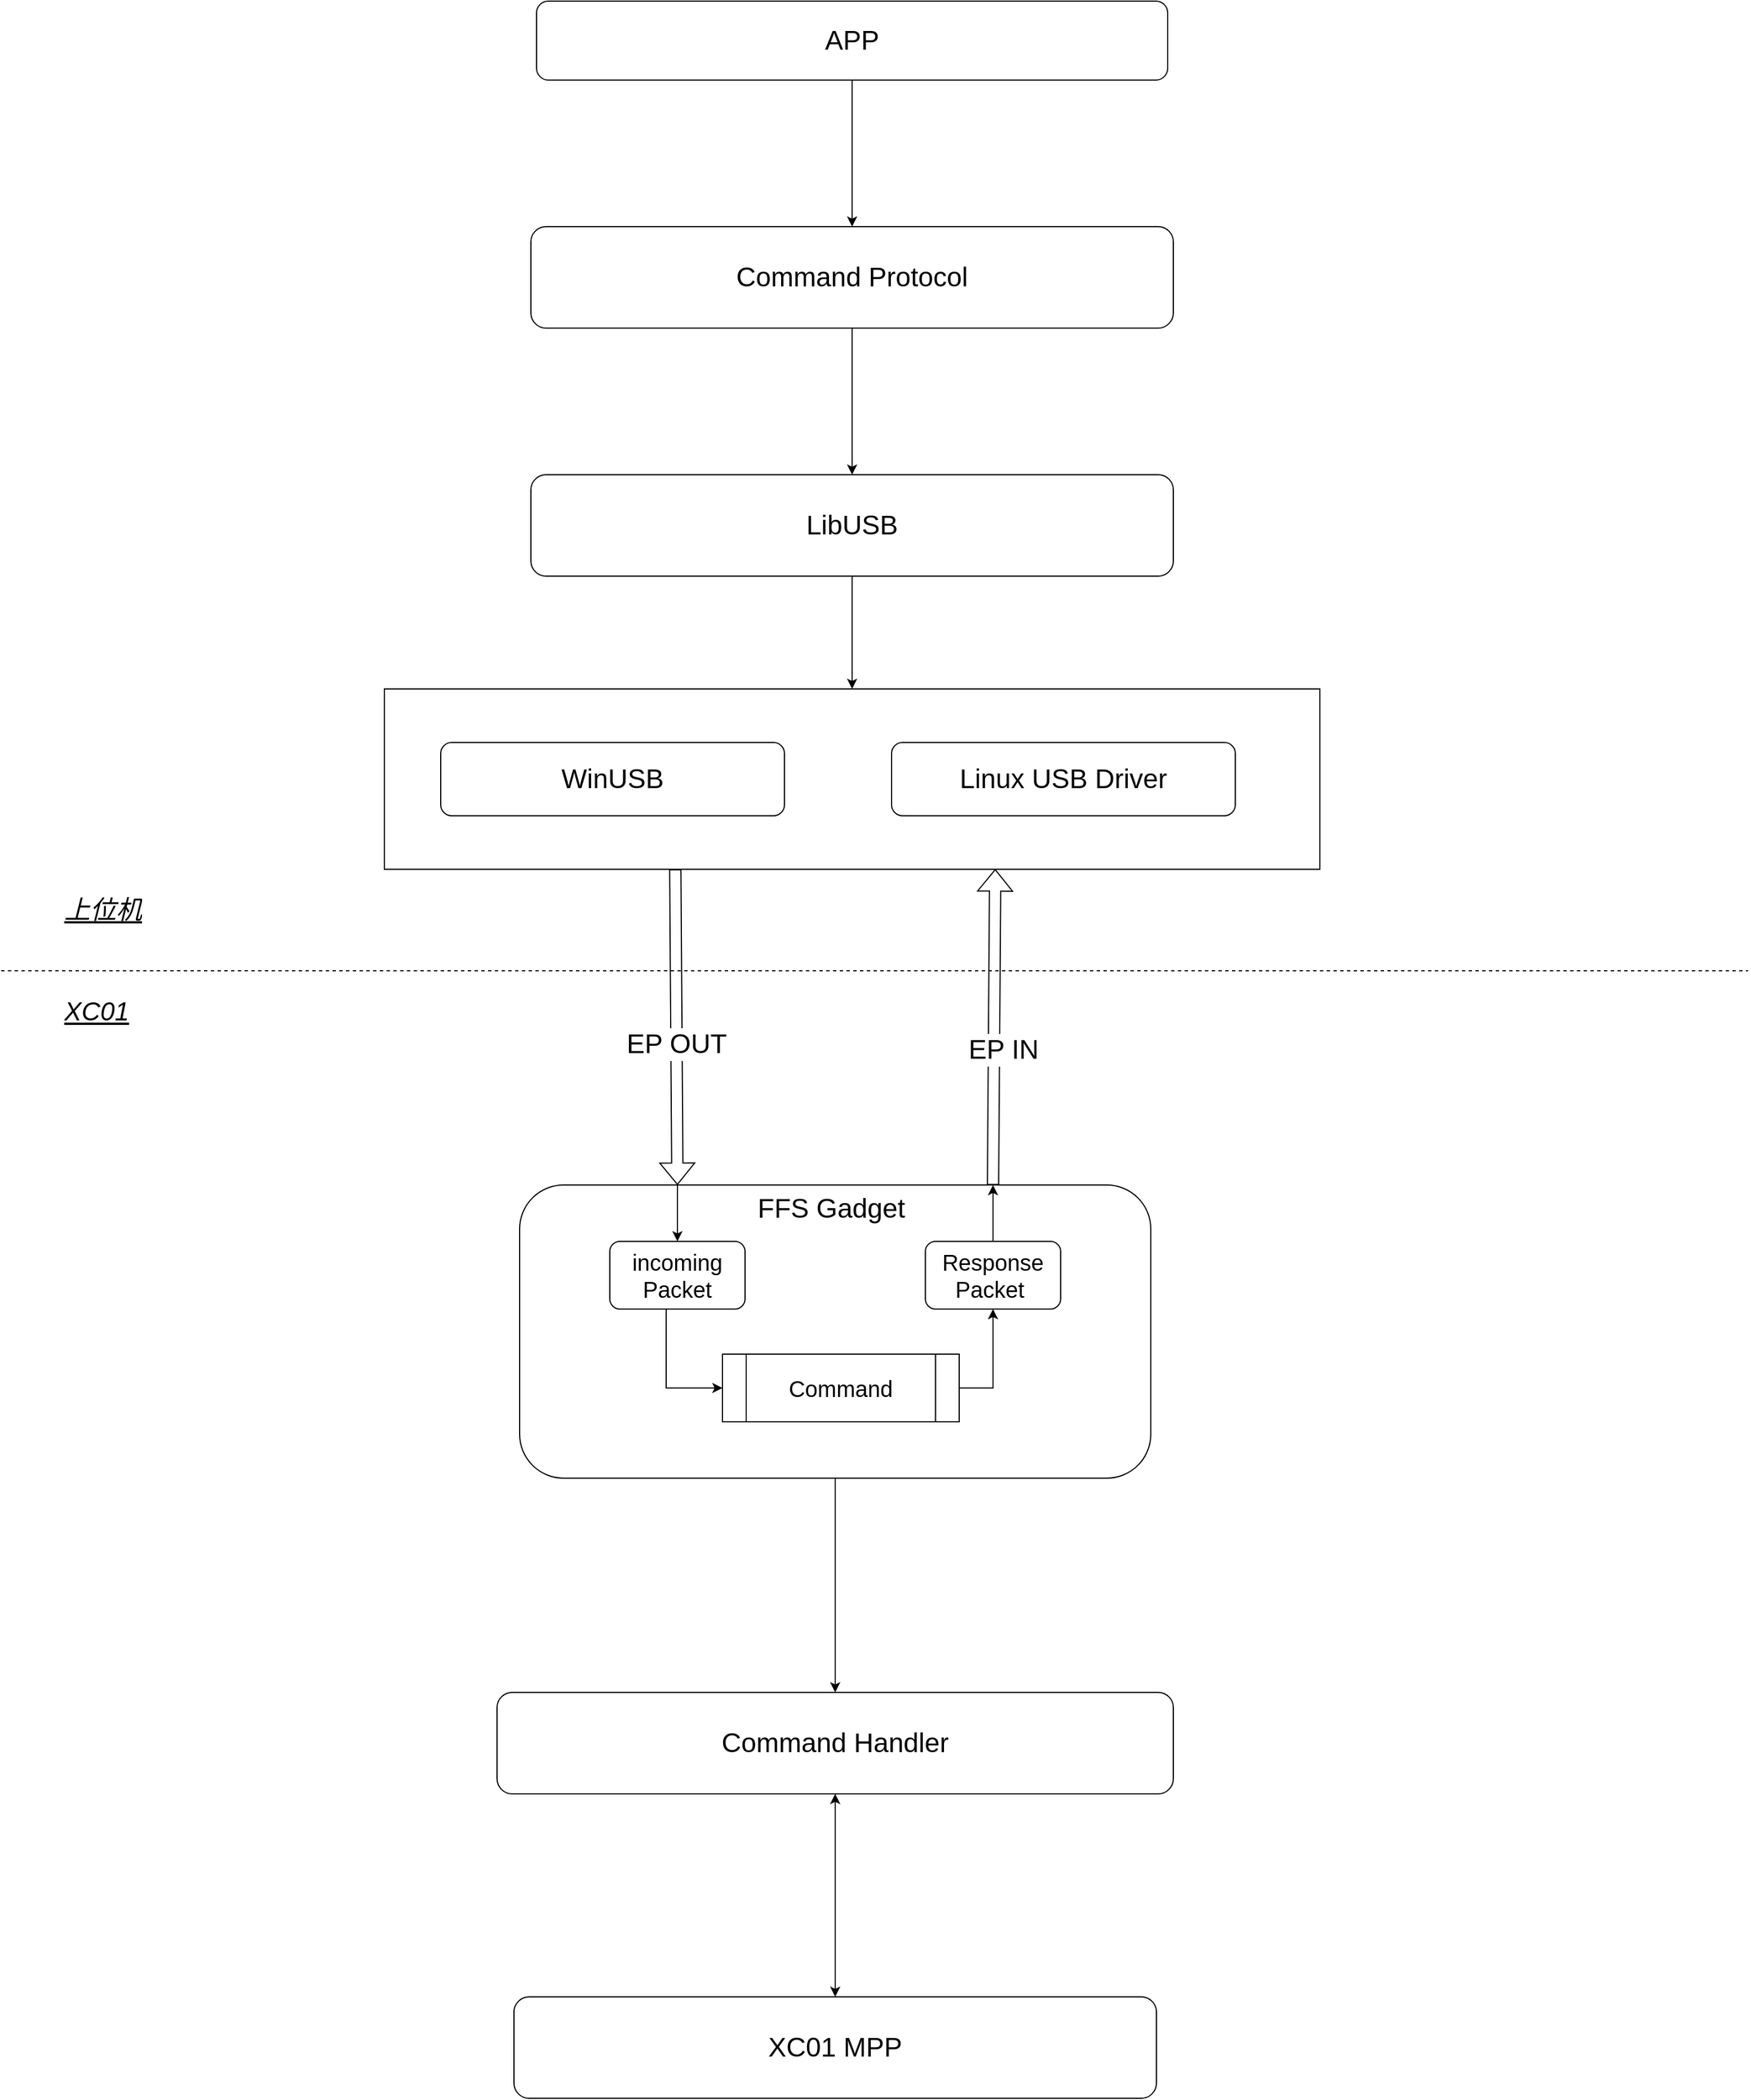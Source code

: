 <mxfile version="28.2.8" pages="3">
  <diagram name="FFS" id="xO1hG09yD8zbr8L9JOpW">
    <mxGraphModel dx="2946" dy="1147" grid="1" gridSize="10" guides="1" tooltips="1" connect="1" arrows="1" fold="1" page="1" pageScale="1" pageWidth="2336" pageHeight="1654" math="0" shadow="0">
      <root>
        <mxCell id="0" />
        <mxCell id="1" parent="0" />
        <mxCell id="1RuYlpBUtR536Ol2ZMXw-3" value="" style="rounded=0;whiteSpace=wrap;html=1;" parent="1" vertex="1">
          <mxGeometry x="420" y="650" width="830" height="160" as="geometry" />
        </mxCell>
        <mxCell id="1RuYlpBUtR536Ol2ZMXw-21" style="edgeStyle=orthogonalEdgeStyle;rounded=0;orthogonalLoop=1;jettySize=auto;html=1;entryX=0.5;entryY=0;entryDx=0;entryDy=0;" parent="1" source="A9W1U1RT0fFgxs20qrhL-8" target="1RuYlpBUtR536Ol2ZMXw-18" edge="1">
          <mxGeometry relative="1" as="geometry" />
        </mxCell>
        <mxCell id="A9W1U1RT0fFgxs20qrhL-8" value="FFS Gadget&amp;nbsp;" style="rounded=1;whiteSpace=wrap;html=1;fontSize=24;labelPosition=center;verticalLabelPosition=middle;align=center;verticalAlign=top;" parent="1" vertex="1">
          <mxGeometry x="540" y="1090" width="560" height="260" as="geometry" />
        </mxCell>
        <mxCell id="1RuYlpBUtR536Ol2ZMXw-16" value="" style="edgeStyle=orthogonalEdgeStyle;rounded=0;orthogonalLoop=1;jettySize=auto;html=1;" parent="1" source="A9W1U1RT0fFgxs20qrhL-6" target="1RuYlpBUtR536Ol2ZMXw-3" edge="1">
          <mxGeometry relative="1" as="geometry" />
        </mxCell>
        <mxCell id="A9W1U1RT0fFgxs20qrhL-6" value="LibUSB" style="rounded=1;whiteSpace=wrap;html=1;fontSize=24;" parent="1" vertex="1">
          <mxGeometry x="550" y="460" width="570" height="90" as="geometry" />
        </mxCell>
        <mxCell id="A9W1U1RT0fFgxs20qrhL-7" value="WinUSB" style="rounded=1;whiteSpace=wrap;html=1;fontSize=24;" parent="1" vertex="1">
          <mxGeometry x="470" y="697.5" width="305" height="65" as="geometry" />
        </mxCell>
        <mxCell id="A9W1U1RT0fFgxs20qrhL-9" value="" style="shape=flexArrow;endArrow=classic;html=1;rounded=0;fontSize=19;entryX=0.25;entryY=0;entryDx=0;entryDy=0;exitX=0.311;exitY=1;exitDx=0;exitDy=0;exitPerimeter=0;" parent="1" source="1RuYlpBUtR536Ol2ZMXw-3" target="A9W1U1RT0fFgxs20qrhL-8" edge="1">
          <mxGeometry width="50" height="50" relative="1" as="geometry">
            <mxPoint x="680" y="910" as="sourcePoint" />
            <mxPoint x="830" y="1080" as="targetPoint" />
          </mxGeometry>
        </mxCell>
        <mxCell id="A9W1U1RT0fFgxs20qrhL-10" value="&lt;font style=&quot;font-size: 24px;&quot;&gt;EP OUT&lt;/font&gt;" style="edgeLabel;html=1;align=center;verticalAlign=middle;resizable=0;points=[];" parent="A9W1U1RT0fFgxs20qrhL-9" vertex="1" connectable="0">
          <mxGeometry x="0.108" relative="1" as="geometry">
            <mxPoint as="offset" />
          </mxGeometry>
        </mxCell>
        <mxCell id="A9W1U1RT0fFgxs20qrhL-12" value="" style="shape=flexArrow;endArrow=classic;html=1;rounded=0;exitX=0.75;exitY=0;exitDx=0;exitDy=0;entryX=0.653;entryY=0.999;entryDx=0;entryDy=0;entryPerimeter=0;" parent="1" source="A9W1U1RT0fFgxs20qrhL-8" target="1RuYlpBUtR536Ol2ZMXw-3" edge="1">
          <mxGeometry width="50" height="50" relative="1" as="geometry">
            <mxPoint x="890" y="1080" as="sourcePoint" />
            <mxPoint x="960" y="900" as="targetPoint" />
          </mxGeometry>
        </mxCell>
        <mxCell id="A9W1U1RT0fFgxs20qrhL-13" value="&lt;font style=&quot;font-size: 24px;&quot;&gt;EP IN&lt;/font&gt;" style="edgeLabel;html=1;align=center;verticalAlign=middle;resizable=0;points=[];" parent="A9W1U1RT0fFgxs20qrhL-12" vertex="1" connectable="0">
          <mxGeometry x="-0.141" y="-8" relative="1" as="geometry">
            <mxPoint as="offset" />
          </mxGeometry>
        </mxCell>
        <mxCell id="A9W1U1RT0fFgxs20qrhL-19" style="edgeStyle=orthogonalEdgeStyle;rounded=0;orthogonalLoop=1;jettySize=auto;html=1;entryX=0.5;entryY=1;entryDx=0;entryDy=0;exitX=1;exitY=0.5;exitDx=0;exitDy=0;" parent="1" source="A9W1U1RT0fFgxs20qrhL-15" target="A9W1U1RT0fFgxs20qrhL-17" edge="1">
          <mxGeometry relative="1" as="geometry" />
        </mxCell>
        <mxCell id="A9W1U1RT0fFgxs20qrhL-15" value="Command" style="shape=process;whiteSpace=wrap;html=1;backgroundOutline=1;fontSize=20;" parent="1" vertex="1">
          <mxGeometry x="720" y="1240" width="210" height="60" as="geometry" />
        </mxCell>
        <mxCell id="A9W1U1RT0fFgxs20qrhL-18" style="edgeStyle=orthogonalEdgeStyle;rounded=0;orthogonalLoop=1;jettySize=auto;html=1;entryX=0;entryY=0.5;entryDx=0;entryDy=0;exitX=0.417;exitY=1;exitDx=0;exitDy=0;exitPerimeter=0;" parent="1" source="A9W1U1RT0fFgxs20qrhL-16" target="A9W1U1RT0fFgxs20qrhL-15" edge="1">
          <mxGeometry relative="1" as="geometry" />
        </mxCell>
        <mxCell id="A9W1U1RT0fFgxs20qrhL-16" value="&lt;div&gt;incoming&lt;/div&gt;&lt;div&gt;Packet&lt;/div&gt;" style="rounded=1;whiteSpace=wrap;html=1;fontSize=20;" parent="1" vertex="1">
          <mxGeometry x="620" y="1140" width="120" height="60" as="geometry" />
        </mxCell>
        <mxCell id="A9W1U1RT0fFgxs20qrhL-17" value="&lt;div&gt;Response&lt;/div&gt;&lt;div&gt;Packet&amp;nbsp;&lt;/div&gt;" style="rounded=1;whiteSpace=wrap;html=1;fontSize=20;" parent="1" vertex="1">
          <mxGeometry x="900" y="1140" width="120" height="60" as="geometry" />
        </mxCell>
        <mxCell id="A9W1U1RT0fFgxs20qrhL-22" value="" style="endArrow=none;html=1;rounded=0;entryX=0.25;entryY=0;entryDx=0;entryDy=0;exitX=0.5;exitY=0;exitDx=0;exitDy=0;startArrow=classic;startFill=1;" parent="1" source="A9W1U1RT0fFgxs20qrhL-16" target="A9W1U1RT0fFgxs20qrhL-8" edge="1">
          <mxGeometry width="50" height="50" relative="1" as="geometry">
            <mxPoint x="730" y="1150" as="sourcePoint" />
            <mxPoint x="780" y="1100" as="targetPoint" />
          </mxGeometry>
        </mxCell>
        <mxCell id="A9W1U1RT0fFgxs20qrhL-24" value="" style="endArrow=classic;html=1;rounded=0;entryX=0.75;entryY=0;entryDx=0;entryDy=0;exitX=0.5;exitY=0;exitDx=0;exitDy=0;" parent="1" source="A9W1U1RT0fFgxs20qrhL-17" target="A9W1U1RT0fFgxs20qrhL-8" edge="1">
          <mxGeometry width="50" height="50" relative="1" as="geometry">
            <mxPoint x="900" y="1140" as="sourcePoint" />
            <mxPoint x="950" y="1090" as="targetPoint" />
          </mxGeometry>
        </mxCell>
        <mxCell id="1RuYlpBUtR536Ol2ZMXw-6" style="edgeStyle=orthogonalEdgeStyle;rounded=0;orthogonalLoop=1;jettySize=auto;html=1;" parent="1" source="A9W1U1RT0fFgxs20qrhL-26" target="1RuYlpBUtR536Ol2ZMXw-5" edge="1">
          <mxGeometry relative="1" as="geometry" />
        </mxCell>
        <mxCell id="A9W1U1RT0fFgxs20qrhL-26" value="APP" style="rounded=1;whiteSpace=wrap;html=1;fontSize=24;" parent="1" vertex="1">
          <mxGeometry x="555" y="40" width="560" height="70" as="geometry" />
        </mxCell>
        <mxCell id="1RuYlpBUtR536Ol2ZMXw-1" value="" style="endArrow=none;dashed=1;html=1;rounded=0;" parent="1" edge="1">
          <mxGeometry width="50" height="50" relative="1" as="geometry">
            <mxPoint x="80" y="900" as="sourcePoint" />
            <mxPoint x="1630" y="900" as="targetPoint" />
          </mxGeometry>
        </mxCell>
        <mxCell id="1RuYlpBUtR536Ol2ZMXw-4" value="Linux USB Driver" style="rounded=1;whiteSpace=wrap;html=1;fontSize=24;" parent="1" vertex="1">
          <mxGeometry x="870" y="697.5" width="305" height="65" as="geometry" />
        </mxCell>
        <mxCell id="1RuYlpBUtR536Ol2ZMXw-7" style="edgeStyle=orthogonalEdgeStyle;rounded=0;orthogonalLoop=1;jettySize=auto;html=1;exitX=0.5;exitY=1;exitDx=0;exitDy=0;" parent="1" source="1RuYlpBUtR536Ol2ZMXw-5" target="A9W1U1RT0fFgxs20qrhL-6" edge="1">
          <mxGeometry relative="1" as="geometry" />
        </mxCell>
        <mxCell id="1RuYlpBUtR536Ol2ZMXw-5" value="Command Protocol" style="rounded=1;whiteSpace=wrap;html=1;fontSize=24;" parent="1" vertex="1">
          <mxGeometry x="550" y="240" width="570" height="90" as="geometry" />
        </mxCell>
        <mxCell id="1RuYlpBUtR536Ol2ZMXw-20" style="edgeStyle=orthogonalEdgeStyle;rounded=0;orthogonalLoop=1;jettySize=auto;html=1;endArrow=classic;endFill=1;startArrow=classic;startFill=1;" parent="1" source="1RuYlpBUtR536Ol2ZMXw-18" target="1RuYlpBUtR536Ol2ZMXw-19" edge="1">
          <mxGeometry relative="1" as="geometry" />
        </mxCell>
        <mxCell id="1RuYlpBUtR536Ol2ZMXw-18" value="Command Handler" style="rounded=1;whiteSpace=wrap;html=1;fontSize=24;" parent="1" vertex="1">
          <mxGeometry x="520" y="1540" width="600" height="90" as="geometry" />
        </mxCell>
        <mxCell id="1RuYlpBUtR536Ol2ZMXw-19" value="XC01 MPP" style="rounded=1;whiteSpace=wrap;html=1;fontSize=24;" parent="1" vertex="1">
          <mxGeometry x="535" y="1810" width="570" height="90" as="geometry" />
        </mxCell>
        <mxCell id="W3mPrOQ4A8Gr7AaiAr3W-1" value="上位机" style="text;strokeColor=none;fillColor=none;align=left;verticalAlign=middle;spacingLeft=4;spacingRight=4;overflow=hidden;points=[[0,0.5],[1,0.5]];portConstraint=eastwest;rotatable=0;whiteSpace=wrap;html=1;fontSize=23;fontStyle=6" parent="1" vertex="1">
          <mxGeometry x="130" y="830" width="130" height="30" as="geometry" />
        </mxCell>
        <mxCell id="W3mPrOQ4A8Gr7AaiAr3W-4" value="XC01" style="text;strokeColor=none;fillColor=none;align=left;verticalAlign=middle;spacingLeft=4;spacingRight=4;overflow=hidden;points=[[0,0.5],[1,0.5]];portConstraint=eastwest;rotatable=0;whiteSpace=wrap;html=1;fontSize=23;fontStyle=6" parent="1" vertex="1">
          <mxGeometry x="130" y="920" width="130" height="30" as="geometry" />
        </mxCell>
      </root>
    </mxGraphModel>
  </diagram>
  <diagram id="mphLCNWzSj4KMByreF-g" name="UVC">
    <mxGraphModel dx="2455" dy="956" grid="1" gridSize="10" guides="1" tooltips="1" connect="1" arrows="1" fold="1" page="1" pageScale="1" pageWidth="2336" pageHeight="1654" math="0" shadow="0">
      <root>
        <mxCell id="0" />
        <mxCell id="1" parent="0" />
        <mxCell id="Rmbo9vdcKQEDcf3I-WAo-34" value="UVC" style="rounded=0;whiteSpace=wrap;html=1;verticalAlign=top;fontSize=24;" parent="1" vertex="1">
          <mxGeometry x="200" y="1050" width="760" height="400" as="geometry" />
        </mxCell>
        <mxCell id="Rmbo9vdcKQEDcf3I-WAo-35" style="edgeStyle=orthogonalEdgeStyle;rounded=0;orthogonalLoop=1;jettySize=auto;html=1;entryX=0.5;entryY=0;entryDx=0;entryDy=0;shape=flexArrow;startArrow=classic;startFill=1;" parent="1" source="Rmbo9vdcKQEDcf3I-WAo-1" target="Rmbo9vdcKQEDcf3I-WAo-3" edge="1">
          <mxGeometry relative="1" as="geometry" />
        </mxCell>
        <mxCell id="Rmbo9vdcKQEDcf3I-WAo-36" value="&lt;font style=&quot;font-size: 20px;&quot;&gt;EP0&lt;/font&gt;" style="edgeLabel;html=1;align=center;verticalAlign=middle;resizable=0;points=[];" parent="Rmbo9vdcKQEDcf3I-WAo-35" vertex="1" connectable="0">
          <mxGeometry x="-0.036" y="-5" relative="1" as="geometry">
            <mxPoint y="-51" as="offset" />
          </mxGeometry>
        </mxCell>
        <mxCell id="Rmbo9vdcKQEDcf3I-WAo-1" value="" style="rounded=0;whiteSpace=wrap;html=1;" parent="1" vertex="1">
          <mxGeometry x="260" y="730" width="830" height="160" as="geometry" />
        </mxCell>
        <mxCell id="Rmbo9vdcKQEDcf3I-WAo-2" style="edgeStyle=orthogonalEdgeStyle;rounded=0;orthogonalLoop=1;jettySize=auto;html=1;entryX=0.5;entryY=0;entryDx=0;entryDy=0;exitX=0.5;exitY=1;exitDx=0;exitDy=0;" parent="1" source="Rmbo9vdcKQEDcf3I-WAo-3" target="Rmbo9vdcKQEDcf3I-WAo-30" edge="1">
          <mxGeometry relative="1" as="geometry" />
        </mxCell>
        <mxCell id="Rmbo9vdcKQEDcf3I-WAo-3" value="XU" style="rounded=1;whiteSpace=wrap;html=1;fontSize=24;labelPosition=center;verticalLabelPosition=middle;align=center;verticalAlign=top;" parent="1" vertex="1">
          <mxGeometry x="460" y="1140" width="430" height="260" as="geometry" />
        </mxCell>
        <mxCell id="Rmbo9vdcKQEDcf3I-WAo-4" value="" style="edgeStyle=orthogonalEdgeStyle;rounded=0;orthogonalLoop=1;jettySize=auto;html=1;" parent="1" source="Rmbo9vdcKQEDcf3I-WAo-5" target="Rmbo9vdcKQEDcf3I-WAo-1" edge="1">
          <mxGeometry relative="1" as="geometry" />
        </mxCell>
        <mxCell id="Rmbo9vdcKQEDcf3I-WAo-5" value="LibUSB" style="rounded=1;whiteSpace=wrap;html=1;fontSize=24;" parent="1" vertex="1">
          <mxGeometry x="390" y="580" width="570" height="90" as="geometry" />
        </mxCell>
        <mxCell id="Rmbo9vdcKQEDcf3I-WAo-6" value="WinUSB Driver" style="rounded=1;whiteSpace=wrap;html=1;fontSize=24;" parent="1" vertex="1">
          <mxGeometry x="310" y="777.5" width="305" height="65" as="geometry" />
        </mxCell>
        <mxCell id="Rmbo9vdcKQEDcf3I-WAo-11" style="edgeStyle=orthogonalEdgeStyle;rounded=0;orthogonalLoop=1;jettySize=auto;html=1;entryX=0.5;entryY=1;entryDx=0;entryDy=0;exitX=1;exitY=0.5;exitDx=0;exitDy=0;" parent="1" source="Rmbo9vdcKQEDcf3I-WAo-12" target="Rmbo9vdcKQEDcf3I-WAo-15" edge="1">
          <mxGeometry relative="1" as="geometry" />
        </mxCell>
        <mxCell id="Rmbo9vdcKQEDcf3I-WAo-12" value="Command" style="shape=process;whiteSpace=wrap;html=1;backgroundOutline=1;fontSize=20;" parent="1" vertex="1">
          <mxGeometry x="600" y="1320" width="140" height="60" as="geometry" />
        </mxCell>
        <mxCell id="Rmbo9vdcKQEDcf3I-WAo-13" style="edgeStyle=orthogonalEdgeStyle;rounded=0;orthogonalLoop=1;jettySize=auto;html=1;entryX=0;entryY=0.5;entryDx=0;entryDy=0;exitX=0.5;exitY=1;exitDx=0;exitDy=0;" parent="1" source="Rmbo9vdcKQEDcf3I-WAo-14" target="Rmbo9vdcKQEDcf3I-WAo-12" edge="1">
          <mxGeometry relative="1" as="geometry" />
        </mxCell>
        <mxCell id="Rmbo9vdcKQEDcf3I-WAo-14" value="&lt;div&gt;incoming&lt;/div&gt;&lt;div&gt;Packet&lt;/div&gt;" style="rounded=1;whiteSpace=wrap;html=1;fontSize=20;" parent="1" vertex="1">
          <mxGeometry x="470" y="1220" width="120" height="60" as="geometry" />
        </mxCell>
        <mxCell id="Rmbo9vdcKQEDcf3I-WAo-15" value="&lt;div&gt;Response&lt;/div&gt;&lt;div&gt;Packet&amp;nbsp;&lt;/div&gt;" style="rounded=1;whiteSpace=wrap;html=1;fontSize=20;" parent="1" vertex="1">
          <mxGeometry x="740" y="1220" width="120" height="60" as="geometry" />
        </mxCell>
        <mxCell id="Rmbo9vdcKQEDcf3I-WAo-16" value="" style="endArrow=none;html=1;rounded=0;exitX=0.5;exitY=0;exitDx=0;exitDy=0;startArrow=classic;startFill=1;entryX=0.163;entryY=0.004;entryDx=0;entryDy=0;entryPerimeter=0;" parent="1" source="Rmbo9vdcKQEDcf3I-WAo-14" target="Rmbo9vdcKQEDcf3I-WAo-3" edge="1">
          <mxGeometry width="50" height="50" relative="1" as="geometry">
            <mxPoint x="570" y="1230" as="sourcePoint" />
            <mxPoint x="530" y="1170" as="targetPoint" />
          </mxGeometry>
        </mxCell>
        <mxCell id="Rmbo9vdcKQEDcf3I-WAo-17" value="" style="endArrow=classic;html=1;rounded=0;entryX=0.79;entryY=0.003;entryDx=0;entryDy=0;exitX=0.5;exitY=0;exitDx=0;exitDy=0;entryPerimeter=0;" parent="1" source="Rmbo9vdcKQEDcf3I-WAo-15" target="Rmbo9vdcKQEDcf3I-WAo-3" edge="1">
          <mxGeometry width="50" height="50" relative="1" as="geometry">
            <mxPoint x="740" y="1220" as="sourcePoint" />
            <mxPoint x="790" y="1170" as="targetPoint" />
          </mxGeometry>
        </mxCell>
        <mxCell id="Rmbo9vdcKQEDcf3I-WAo-18" style="edgeStyle=orthogonalEdgeStyle;rounded=0;orthogonalLoop=1;jettySize=auto;html=1;" parent="1" source="Rmbo9vdcKQEDcf3I-WAo-19" target="Rmbo9vdcKQEDcf3I-WAo-24" edge="1">
          <mxGeometry relative="1" as="geometry" />
        </mxCell>
        <mxCell id="Rmbo9vdcKQEDcf3I-WAo-19" value="APP" style="rounded=1;whiteSpace=wrap;html=1;fontSize=24;" parent="1" vertex="1">
          <mxGeometry x="395" y="50" width="560" height="70" as="geometry" />
        </mxCell>
        <mxCell id="Rmbo9vdcKQEDcf3I-WAo-20" value="" style="endArrow=none;dashed=1;html=1;rounded=0;" parent="1" edge="1">
          <mxGeometry width="50" height="50" relative="1" as="geometry">
            <mxPoint x="10" y="980" as="sourcePoint" />
            <mxPoint x="2030" y="980" as="targetPoint" />
          </mxGeometry>
        </mxCell>
        <mxCell id="Rmbo9vdcKQEDcf3I-WAo-21" value="Linux USB Driver" style="rounded=1;whiteSpace=wrap;html=1;fontSize=24;" parent="1" vertex="1">
          <mxGeometry x="710" y="777.5" width="305" height="65" as="geometry" />
        </mxCell>
        <mxCell id="NKL41GTA7bhpglWXK4xv-2" style="edgeStyle=orthogonalEdgeStyle;rounded=0;orthogonalLoop=1;jettySize=auto;html=1;" edge="1" parent="1" source="Rmbo9vdcKQEDcf3I-WAo-24" target="Rmbo9vdcKQEDcf3I-WAo-32">
          <mxGeometry relative="1" as="geometry" />
        </mxCell>
        <mxCell id="Rmbo9vdcKQEDcf3I-WAo-24" value="Command API" style="rounded=1;whiteSpace=wrap;html=1;fontSize=24;" parent="1" vertex="1">
          <mxGeometry x="390" y="210" width="570" height="90" as="geometry" />
        </mxCell>
        <mxCell id="Rmbo9vdcKQEDcf3I-WAo-29" style="edgeStyle=orthogonalEdgeStyle;rounded=0;orthogonalLoop=1;jettySize=auto;html=1;endArrow=classic;endFill=1;startArrow=classic;startFill=1;" parent="1" source="Rmbo9vdcKQEDcf3I-WAo-30" target="Rmbo9vdcKQEDcf3I-WAo-31" edge="1">
          <mxGeometry relative="1" as="geometry" />
        </mxCell>
        <mxCell id="Rmbo9vdcKQEDcf3I-WAo-30" value="Command Handler" style="rounded=1;whiteSpace=wrap;html=1;fontSize=24;" parent="1" vertex="1">
          <mxGeometry x="400" y="1610" width="550" height="90" as="geometry" />
        </mxCell>
        <mxCell id="Rmbo9vdcKQEDcf3I-WAo-31" value="XC01 MPP" style="rounded=1;whiteSpace=wrap;html=1;fontSize=24;" parent="1" vertex="1">
          <mxGeometry x="400" y="1860" width="550" height="90" as="geometry" />
        </mxCell>
        <mxCell id="Rmbo9vdcKQEDcf3I-WAo-33" style="edgeStyle=orthogonalEdgeStyle;rounded=0;orthogonalLoop=1;jettySize=auto;html=1;entryX=0.5;entryY=0;entryDx=0;entryDy=0;" parent="1" source="Rmbo9vdcKQEDcf3I-WAo-32" target="Rmbo9vdcKQEDcf3I-WAo-5" edge="1">
          <mxGeometry relative="1" as="geometry" />
        </mxCell>
        <mxCell id="Rmbo9vdcKQEDcf3I-WAo-32" value="Libuvc" style="rounded=1;whiteSpace=wrap;html=1;fontSize=24;" parent="1" vertex="1">
          <mxGeometry x="390" y="390" width="570" height="90" as="geometry" />
        </mxCell>
        <mxCell id="OyD5j0AslkEKu8p54d9b-1" value="上位机" style="text;strokeColor=none;fillColor=none;align=left;verticalAlign=middle;spacingLeft=4;spacingRight=4;overflow=hidden;points=[[0,0.5],[1,0.5]];portConstraint=eastwest;rotatable=0;whiteSpace=wrap;html=1;fontSize=23;fontStyle=6" parent="1" vertex="1">
          <mxGeometry x="50" y="920" width="130" height="30" as="geometry" />
        </mxCell>
        <mxCell id="OyD5j0AslkEKu8p54d9b-2" value="XC01" style="text;strokeColor=none;fillColor=none;align=left;verticalAlign=middle;spacingLeft=4;spacingRight=4;overflow=hidden;points=[[0,0.5],[1,0.5]];portConstraint=eastwest;rotatable=0;whiteSpace=wrap;html=1;fontSize=23;fontStyle=6" parent="1" vertex="1">
          <mxGeometry x="50" y="1010" width="130" height="30" as="geometry" />
        </mxCell>
        <mxCell id="kSEbrwbKSF1ffeN6YYSe-1" style="edgeStyle=orthogonalEdgeStyle;rounded=0;orthogonalLoop=1;jettySize=auto;html=1;entryX=0.06;entryY=0.999;entryDx=0;entryDy=0;entryPerimeter=0;exitX=-0.004;exitY=0.622;exitDx=0;exitDy=0;exitPerimeter=0;" parent="1" source="Rmbo9vdcKQEDcf3I-WAo-31" target="Rmbo9vdcKQEDcf3I-WAo-34" edge="1">
          <mxGeometry relative="1" as="geometry">
            <Array as="points">
              <mxPoint x="398" y="1910" />
              <mxPoint x="246" y="1910" />
            </Array>
          </mxGeometry>
        </mxCell>
        <mxCell id="kSEbrwbKSF1ffeN6YYSe-4" value="Video Frame" style="edgeLabel;html=1;align=center;verticalAlign=middle;resizable=0;points=[];fontSize=20;" parent="kSEbrwbKSF1ffeN6YYSe-1" vertex="1" connectable="0">
          <mxGeometry x="0.477" relative="1" as="geometry">
            <mxPoint as="offset" />
          </mxGeometry>
        </mxCell>
        <mxCell id="8ntKHxUqdfZNOvfT6skT-1" style="edgeStyle=orthogonalEdgeStyle;rounded=0;orthogonalLoop=1;jettySize=auto;html=1;exitX=0.25;exitY=0;exitDx=0;exitDy=0;entryX=0.157;entryY=1.006;entryDx=0;entryDy=0;entryPerimeter=0;shape=flexArrow;" edge="1" parent="1" source="Rmbo9vdcKQEDcf3I-WAo-34" target="Rmbo9vdcKQEDcf3I-WAo-1">
          <mxGeometry relative="1" as="geometry" />
        </mxCell>
        <mxCell id="8ntKHxUqdfZNOvfT6skT-2" value="&lt;font style=&quot;font-size: 20px;&quot;&gt;stream&lt;/font&gt;" style="edgeLabel;html=1;align=center;verticalAlign=middle;resizable=0;points=[];" vertex="1" connectable="0" parent="8ntKHxUqdfZNOvfT6skT-1">
          <mxGeometry x="0.202" relative="1" as="geometry">
            <mxPoint as="offset" />
          </mxGeometry>
        </mxCell>
      </root>
    </mxGraphModel>
  </diagram>
  <diagram id="ocrEL7qI3Utz-C1teIgm" name="arch">
    <mxGraphModel dx="2946" dy="1147" grid="1" gridSize="10" guides="1" tooltips="1" connect="1" arrows="1" fold="1" page="1" pageScale="1" pageWidth="2336" pageHeight="1654" math="0" shadow="0">
      <root>
        <mxCell id="0" />
        <mxCell id="1" parent="0" />
        <mxCell id="mfAAra-8imVMctXztjtx-1" value="" style="rounded=1;whiteSpace=wrap;html=1;" vertex="1" parent="1">
          <mxGeometry x="704" y="110" width="890" height="180" as="geometry" />
        </mxCell>
        <mxCell id="mfAAra-8imVMctXztjtx-2" value="Device" style="rounded=0;whiteSpace=wrap;html=1;fontSize=18;" vertex="1" parent="1">
          <mxGeometry x="780" y="140" width="120" height="40" as="geometry" />
        </mxCell>
        <mxCell id="mfAAra-8imVMctXztjtx-8" value="Sensor" style="rounded=0;whiteSpace=wrap;html=1;fontSize=18;" vertex="1" parent="1">
          <mxGeometry x="933" y="140" width="120" height="40" as="geometry" />
        </mxCell>
        <mxCell id="mfAAra-8imVMctXztjtx-9" value="Frame" style="rounded=0;whiteSpace=wrap;html=1;fontSize=18;" vertex="1" parent="1">
          <mxGeometry x="1085" y="140" width="120" height="40" as="geometry" />
        </mxCell>
        <mxCell id="mfAAra-8imVMctXztjtx-10" value="ISP" style="rounded=0;whiteSpace=wrap;html=1;fontSize=18;" vertex="1" parent="1">
          <mxGeometry x="1238" y="140" width="120" height="40" as="geometry" />
        </mxCell>
        <mxCell id="mfAAra-8imVMctXztjtx-11" value="Power" style="rounded=0;whiteSpace=wrap;html=1;fontSize=18;" vertex="1" parent="1">
          <mxGeometry x="1390" y="140" width="120" height="40" as="geometry" />
        </mxCell>
        <mxCell id="mfAAra-8imVMctXztjtx-12" value="AF" style="rounded=0;whiteSpace=wrap;html=1;fontSize=18;" vertex="1" parent="1">
          <mxGeometry x="780" y="220" width="120" height="40" as="geometry" />
        </mxCell>
        <mxCell id="mfAAra-8imVMctXztjtx-13" value="LC/OS" style="rounded=0;whiteSpace=wrap;html=1;fontSize=18;" vertex="1" parent="1">
          <mxGeometry x="933" y="220" width="120" height="40" as="geometry" />
        </mxCell>
        <mxCell id="mfAAra-8imVMctXztjtx-14" value="Status" style="rounded=0;whiteSpace=wrap;html=1;fontSize=18;" vertex="1" parent="1">
          <mxGeometry x="1085" y="220" width="120" height="40" as="geometry" />
        </mxCell>
        <mxCell id="mfAAra-8imVMctXztjtx-15" value="Ext IO" style="rounded=0;whiteSpace=wrap;html=1;fontSize=18;" vertex="1" parent="1">
          <mxGeometry x="1238" y="220" width="120" height="40" as="geometry" />
        </mxCell>
        <mxCell id="mfAAra-8imVMctXztjtx-16" value="Debug" style="rounded=0;whiteSpace=wrap;html=1;fontSize=18;" vertex="1" parent="1">
          <mxGeometry x="1390" y="220" width="120" height="40" as="geometry" />
        </mxCell>
        <mxCell id="mfAAra-8imVMctXztjtx-18" value="Imgkit command protocol" style="rounded=1;whiteSpace=wrap;html=1;fontSize=20;" vertex="1" parent="1">
          <mxGeometry x="704" y="340" width="890" height="70" as="geometry" />
        </mxCell>
        <mxCell id="mfAAra-8imVMctXztjtx-19" value="command API" style="rounded=1;whiteSpace=wrap;html=1;fontSize=20;verticalAlign=top;" vertex="1" parent="1">
          <mxGeometry x="704" y="460" width="890" height="150" as="geometry" />
        </mxCell>
        <mxCell id="mfAAra-8imVMctXztjtx-21" value="USB" style="rounded=0;whiteSpace=wrap;html=1;fontSize=18;" vertex="1" parent="1">
          <mxGeometry x="797" y="540" width="210" height="40" as="geometry" />
        </mxCell>
        <mxCell id="mfAAra-8imVMctXztjtx-23" value="Socket" style="rounded=0;whiteSpace=wrap;html=1;fontSize=18;" vertex="1" parent="1">
          <mxGeometry x="1290" y="540" width="210" height="40" as="geometry" />
        </mxCell>
        <mxCell id="mfAAra-8imVMctXztjtx-24" value="USB" style="rounded=1;whiteSpace=wrap;html=1;fontSize=20;verticalAlign=top;" vertex="1" parent="1">
          <mxGeometry x="704" y="670" width="396" height="150" as="geometry" />
        </mxCell>
        <mxCell id="mfAAra-8imVMctXztjtx-25" value="libuvc" style="rounded=0;whiteSpace=wrap;html=1;fontSize=18;" vertex="1" parent="1">
          <mxGeometry x="790" y="710" width="210" height="40" as="geometry" />
        </mxCell>
        <mxCell id="mfAAra-8imVMctXztjtx-26" value="libusb" style="rounded=0;whiteSpace=wrap;html=1;fontSize=18;" vertex="1" parent="1">
          <mxGeometry x="790" y="770" width="210" height="40" as="geometry" />
        </mxCell>
        <mxCell id="mfAAra-8imVMctXztjtx-27" value="Network" style="rounded=1;whiteSpace=wrap;html=1;fontSize=20;verticalAlign=top;" vertex="1" parent="1">
          <mxGeometry x="1205" y="670" width="396" height="150" as="geometry" />
        </mxCell>
        <mxCell id="mfAAra-8imVMctXztjtx-28" value="TCP" style="rounded=0;whiteSpace=wrap;html=1;fontSize=18;" vertex="1" parent="1">
          <mxGeometry x="1298" y="750" width="210" height="40" as="geometry" />
        </mxCell>
        <mxCell id="mfAAra-8imVMctXztjtx-29" value="USB" style="rounded=1;whiteSpace=wrap;html=1;fontSize=20;verticalAlign=top;" vertex="1" parent="1">
          <mxGeometry x="704" y="890" width="396" height="100" as="geometry" />
        </mxCell>
        <mxCell id="mfAAra-8imVMctXztjtx-30" value="WinUSB" style="rounded=0;whiteSpace=wrap;html=1;fontSize=18;" vertex="1" parent="1">
          <mxGeometry x="790" y="930" width="210" height="40" as="geometry" />
        </mxCell>
        <mxCell id="mfAAra-8imVMctXztjtx-32" value="Network" style="rounded=1;whiteSpace=wrap;html=1;fontSize=20;verticalAlign=top;" vertex="1" parent="1">
          <mxGeometry x="1205" y="880" width="396" height="100" as="geometry" />
        </mxCell>
        <mxCell id="mfAAra-8imVMctXztjtx-33" value="Windows" style="rounded=0;whiteSpace=wrap;html=1;fontSize=18;" vertex="1" parent="1">
          <mxGeometry x="1298" y="920" width="210" height="40" as="geometry" />
        </mxCell>
        <mxCell id="mfAAra-8imVMctXztjtx-35" value="" style="endArrow=none;dashed=1;html=1;rounded=0;dashPattern=8 8;" edge="1" parent="1">
          <mxGeometry width="50" height="50" relative="1" as="geometry">
            <mxPoint x="360" y="1050" as="sourcePoint" />
            <mxPoint x="1910" y="1050" as="targetPoint" />
          </mxGeometry>
        </mxCell>
        <mxCell id="mfAAra-8imVMctXztjtx-36" value="USB UVC" style="rounded=1;whiteSpace=wrap;html=1;fontSize=20;verticalAlign=top;" vertex="1" parent="1">
          <mxGeometry x="704" y="1120" width="396" height="130" as="geometry" />
        </mxCell>
        <mxCell id="mfAAra-8imVMctXztjtx-37" value="XU" style="rounded=0;whiteSpace=wrap;html=1;fontSize=18;" vertex="1" parent="1">
          <mxGeometry x="790" y="1190" width="210" height="40" as="geometry" />
        </mxCell>
        <mxCell id="mfAAra-8imVMctXztjtx-39" value="Network" style="rounded=1;whiteSpace=wrap;html=1;fontSize=20;verticalAlign=top;" vertex="1" parent="1">
          <mxGeometry x="1210" y="1120" width="396" height="130" as="geometry" />
        </mxCell>
        <mxCell id="mfAAra-8imVMctXztjtx-40" value="Daemon" style="rounded=0;whiteSpace=wrap;html=1;fontSize=18;" vertex="1" parent="1">
          <mxGeometry x="1303" y="1190" width="210" height="40" as="geometry" />
        </mxCell>
        <mxCell id="mfAAra-8imVMctXztjtx-41" value="Imgkit command Handler" style="rounded=1;whiteSpace=wrap;html=1;fontSize=20;" vertex="1" parent="1">
          <mxGeometry x="711" y="1330" width="890" height="70" as="geometry" />
        </mxCell>
        <mxCell id="mfAAra-8imVMctXztjtx-42" value="Imgkit APP" style="rounded=1;whiteSpace=wrap;html=1;fontSize=20;" vertex="1" parent="1">
          <mxGeometry x="711" y="1460" width="890" height="70" as="geometry" />
        </mxCell>
        <mxCell id="mfAAra-8imVMctXztjtx-43" value="Application" style="text;html=1;whiteSpace=wrap;strokeColor=none;fillColor=none;align=center;verticalAlign=middle;rounded=0;fontSize=24;fontStyle=6" vertex="1" parent="1">
          <mxGeometry x="420" y="185" width="170" height="30" as="geometry" />
        </mxCell>
        <mxCell id="mfAAra-8imVMctXztjtx-44" value="Base lib" style="text;html=1;whiteSpace=wrap;strokeColor=none;fillColor=none;align=center;verticalAlign=middle;rounded=0;fontSize=24;fontStyle=6" vertex="1" parent="1">
          <mxGeometry x="420" y="720" width="170" height="30" as="geometry" />
        </mxCell>
        <mxCell id="mfAAra-8imVMctXztjtx-45" value="communicate" style="text;html=1;whiteSpace=wrap;strokeColor=none;fillColor=none;align=center;verticalAlign=middle;rounded=0;fontSize=24;fontStyle=6" vertex="1" parent="1">
          <mxGeometry x="420" y="520" width="170" height="30" as="geometry" />
        </mxCell>
        <mxCell id="mfAAra-8imVMctXztjtx-46" value="command" style="text;html=1;whiteSpace=wrap;strokeColor=none;fillColor=none;align=center;verticalAlign=middle;rounded=0;fontSize=24;fontStyle=6" vertex="1" parent="1">
          <mxGeometry x="420" y="350" width="170" height="30" as="geometry" />
        </mxCell>
        <mxCell id="mfAAra-8imVMctXztjtx-49" value="Driver" style="text;html=1;whiteSpace=wrap;strokeColor=none;fillColor=none;align=center;verticalAlign=middle;rounded=0;fontSize=24;fontStyle=6" vertex="1" parent="1">
          <mxGeometry x="420" y="935" width="170" height="30" as="geometry" />
        </mxCell>
        <mxCell id="mfAAra-8imVMctXztjtx-50" value="command" style="text;html=1;whiteSpace=wrap;strokeColor=none;fillColor=none;align=center;verticalAlign=middle;rounded=0;fontSize=24;fontStyle=6" vertex="1" parent="1">
          <mxGeometry x="420" y="1350" width="170" height="30" as="geometry" />
        </mxCell>
        <mxCell id="mfAAra-8imVMctXztjtx-51" value="Device" style="text;html=1;whiteSpace=wrap;strokeColor=none;fillColor=none;align=center;verticalAlign=middle;rounded=0;fontSize=24;fontStyle=6" vertex="1" parent="1">
          <mxGeometry x="420" y="1170" width="170" height="30" as="geometry" />
        </mxCell>
        <mxCell id="mfAAra-8imVMctXztjtx-52" value="MPP" style="text;html=1;whiteSpace=wrap;strokeColor=none;fillColor=none;align=center;verticalAlign=middle;rounded=0;fontSize=24;fontStyle=6" vertex="1" parent="1">
          <mxGeometry x="420" y="1490" width="170" height="30" as="geometry" />
        </mxCell>
      </root>
    </mxGraphModel>
  </diagram>
</mxfile>
